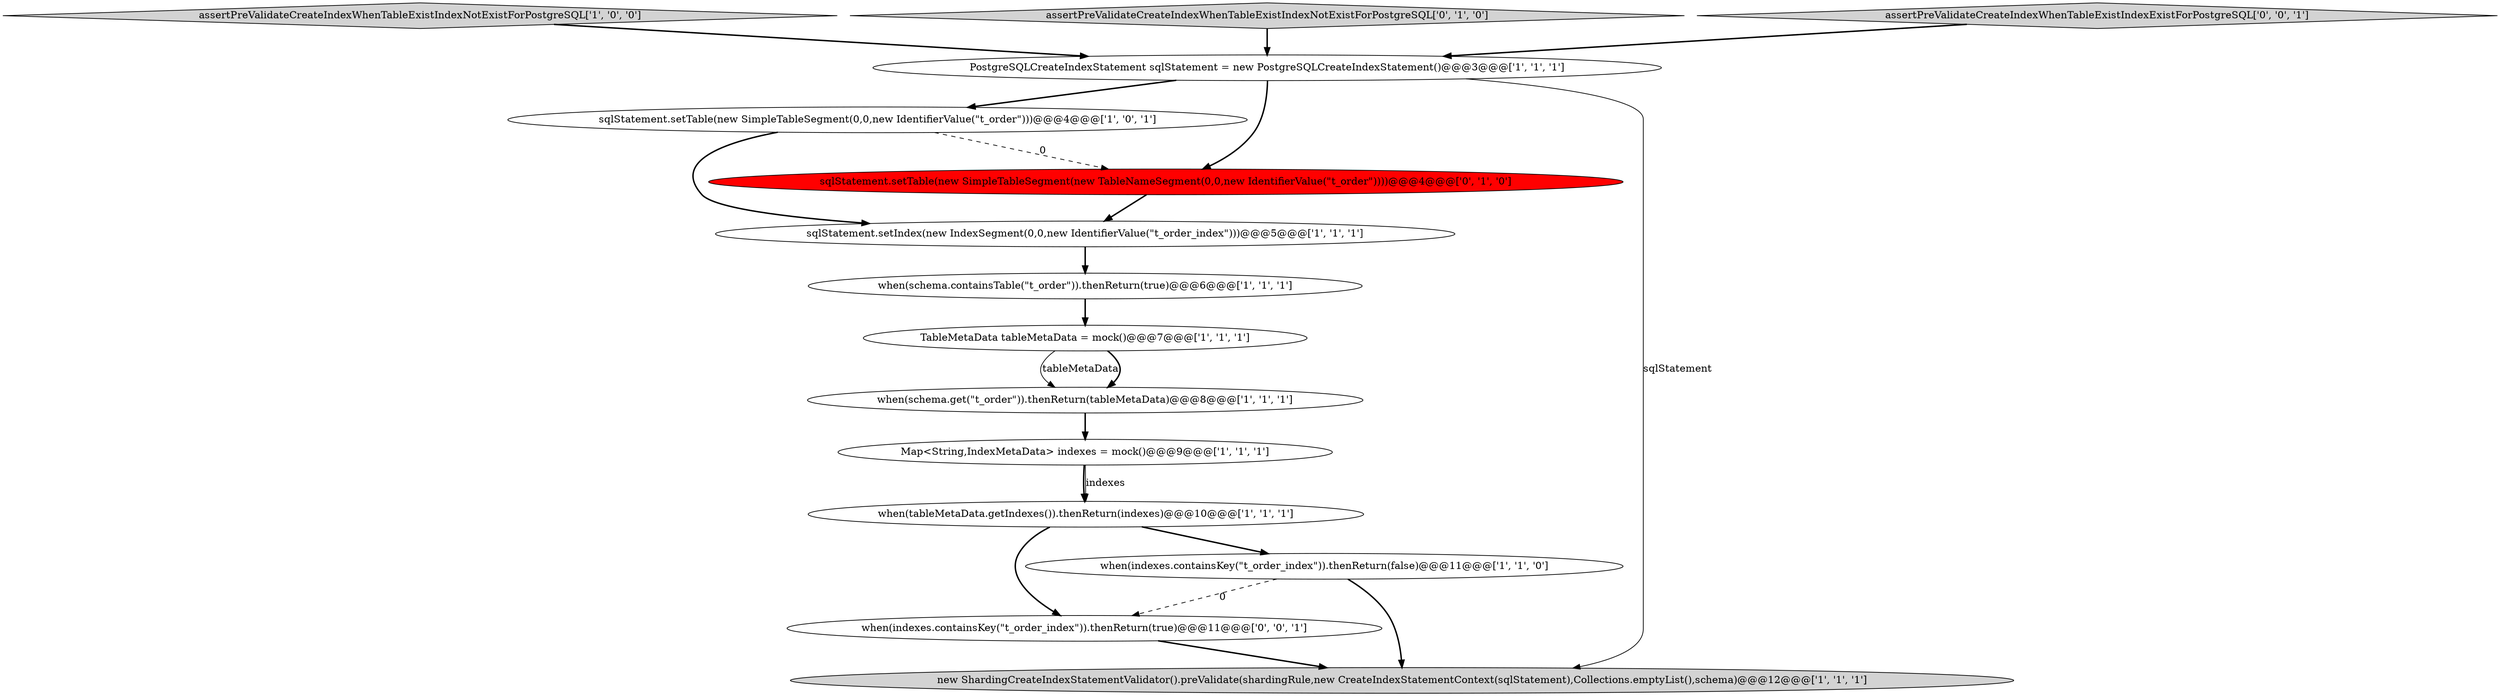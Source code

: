 digraph {
0 [style = filled, label = "assertPreValidateCreateIndexWhenTableExistIndexNotExistForPostgreSQL['1', '0', '0']", fillcolor = lightgray, shape = diamond image = "AAA0AAABBB1BBB"];
13 [style = filled, label = "when(indexes.containsKey(\"t_order_index\")).thenReturn(true)@@@11@@@['0', '0', '1']", fillcolor = white, shape = ellipse image = "AAA0AAABBB3BBB"];
6 [style = filled, label = "sqlStatement.setTable(new SimpleTableSegment(0,0,new IdentifierValue(\"t_order\")))@@@4@@@['1', '0', '1']", fillcolor = white, shape = ellipse image = "AAA0AAABBB1BBB"];
11 [style = filled, label = "assertPreValidateCreateIndexWhenTableExistIndexNotExistForPostgreSQL['0', '1', '0']", fillcolor = lightgray, shape = diamond image = "AAA0AAABBB2BBB"];
4 [style = filled, label = "sqlStatement.setIndex(new IndexSegment(0,0,new IdentifierValue(\"t_order_index\")))@@@5@@@['1', '1', '1']", fillcolor = white, shape = ellipse image = "AAA0AAABBB1BBB"];
10 [style = filled, label = "when(tableMetaData.getIndexes()).thenReturn(indexes)@@@10@@@['1', '1', '1']", fillcolor = white, shape = ellipse image = "AAA0AAABBB1BBB"];
12 [style = filled, label = "sqlStatement.setTable(new SimpleTableSegment(new TableNameSegment(0,0,new IdentifierValue(\"t_order\"))))@@@4@@@['0', '1', '0']", fillcolor = red, shape = ellipse image = "AAA1AAABBB2BBB"];
14 [style = filled, label = "assertPreValidateCreateIndexWhenTableExistIndexExistForPostgreSQL['0', '0', '1']", fillcolor = lightgray, shape = diamond image = "AAA0AAABBB3BBB"];
2 [style = filled, label = "when(schema.containsTable(\"t_order\")).thenReturn(true)@@@6@@@['1', '1', '1']", fillcolor = white, shape = ellipse image = "AAA0AAABBB1BBB"];
3 [style = filled, label = "Map<String,IndexMetaData> indexes = mock()@@@9@@@['1', '1', '1']", fillcolor = white, shape = ellipse image = "AAA0AAABBB1BBB"];
1 [style = filled, label = "when(indexes.containsKey(\"t_order_index\")).thenReturn(false)@@@11@@@['1', '1', '0']", fillcolor = white, shape = ellipse image = "AAA0AAABBB1BBB"];
8 [style = filled, label = "PostgreSQLCreateIndexStatement sqlStatement = new PostgreSQLCreateIndexStatement()@@@3@@@['1', '1', '1']", fillcolor = white, shape = ellipse image = "AAA0AAABBB1BBB"];
9 [style = filled, label = "new ShardingCreateIndexStatementValidator().preValidate(shardingRule,new CreateIndexStatementContext(sqlStatement),Collections.emptyList(),schema)@@@12@@@['1', '1', '1']", fillcolor = lightgray, shape = ellipse image = "AAA0AAABBB1BBB"];
5 [style = filled, label = "TableMetaData tableMetaData = mock()@@@7@@@['1', '1', '1']", fillcolor = white, shape = ellipse image = "AAA0AAABBB1BBB"];
7 [style = filled, label = "when(schema.get(\"t_order\")).thenReturn(tableMetaData)@@@8@@@['1', '1', '1']", fillcolor = white, shape = ellipse image = "AAA0AAABBB1BBB"];
5->7 [style = solid, label="tableMetaData"];
8->6 [style = bold, label=""];
4->2 [style = bold, label=""];
7->3 [style = bold, label=""];
1->9 [style = bold, label=""];
6->12 [style = dashed, label="0"];
1->13 [style = dashed, label="0"];
3->10 [style = bold, label=""];
6->4 [style = bold, label=""];
12->4 [style = bold, label=""];
10->13 [style = bold, label=""];
3->10 [style = solid, label="indexes"];
0->8 [style = bold, label=""];
5->7 [style = bold, label=""];
11->8 [style = bold, label=""];
14->8 [style = bold, label=""];
13->9 [style = bold, label=""];
8->9 [style = solid, label="sqlStatement"];
10->1 [style = bold, label=""];
8->12 [style = bold, label=""];
2->5 [style = bold, label=""];
}
